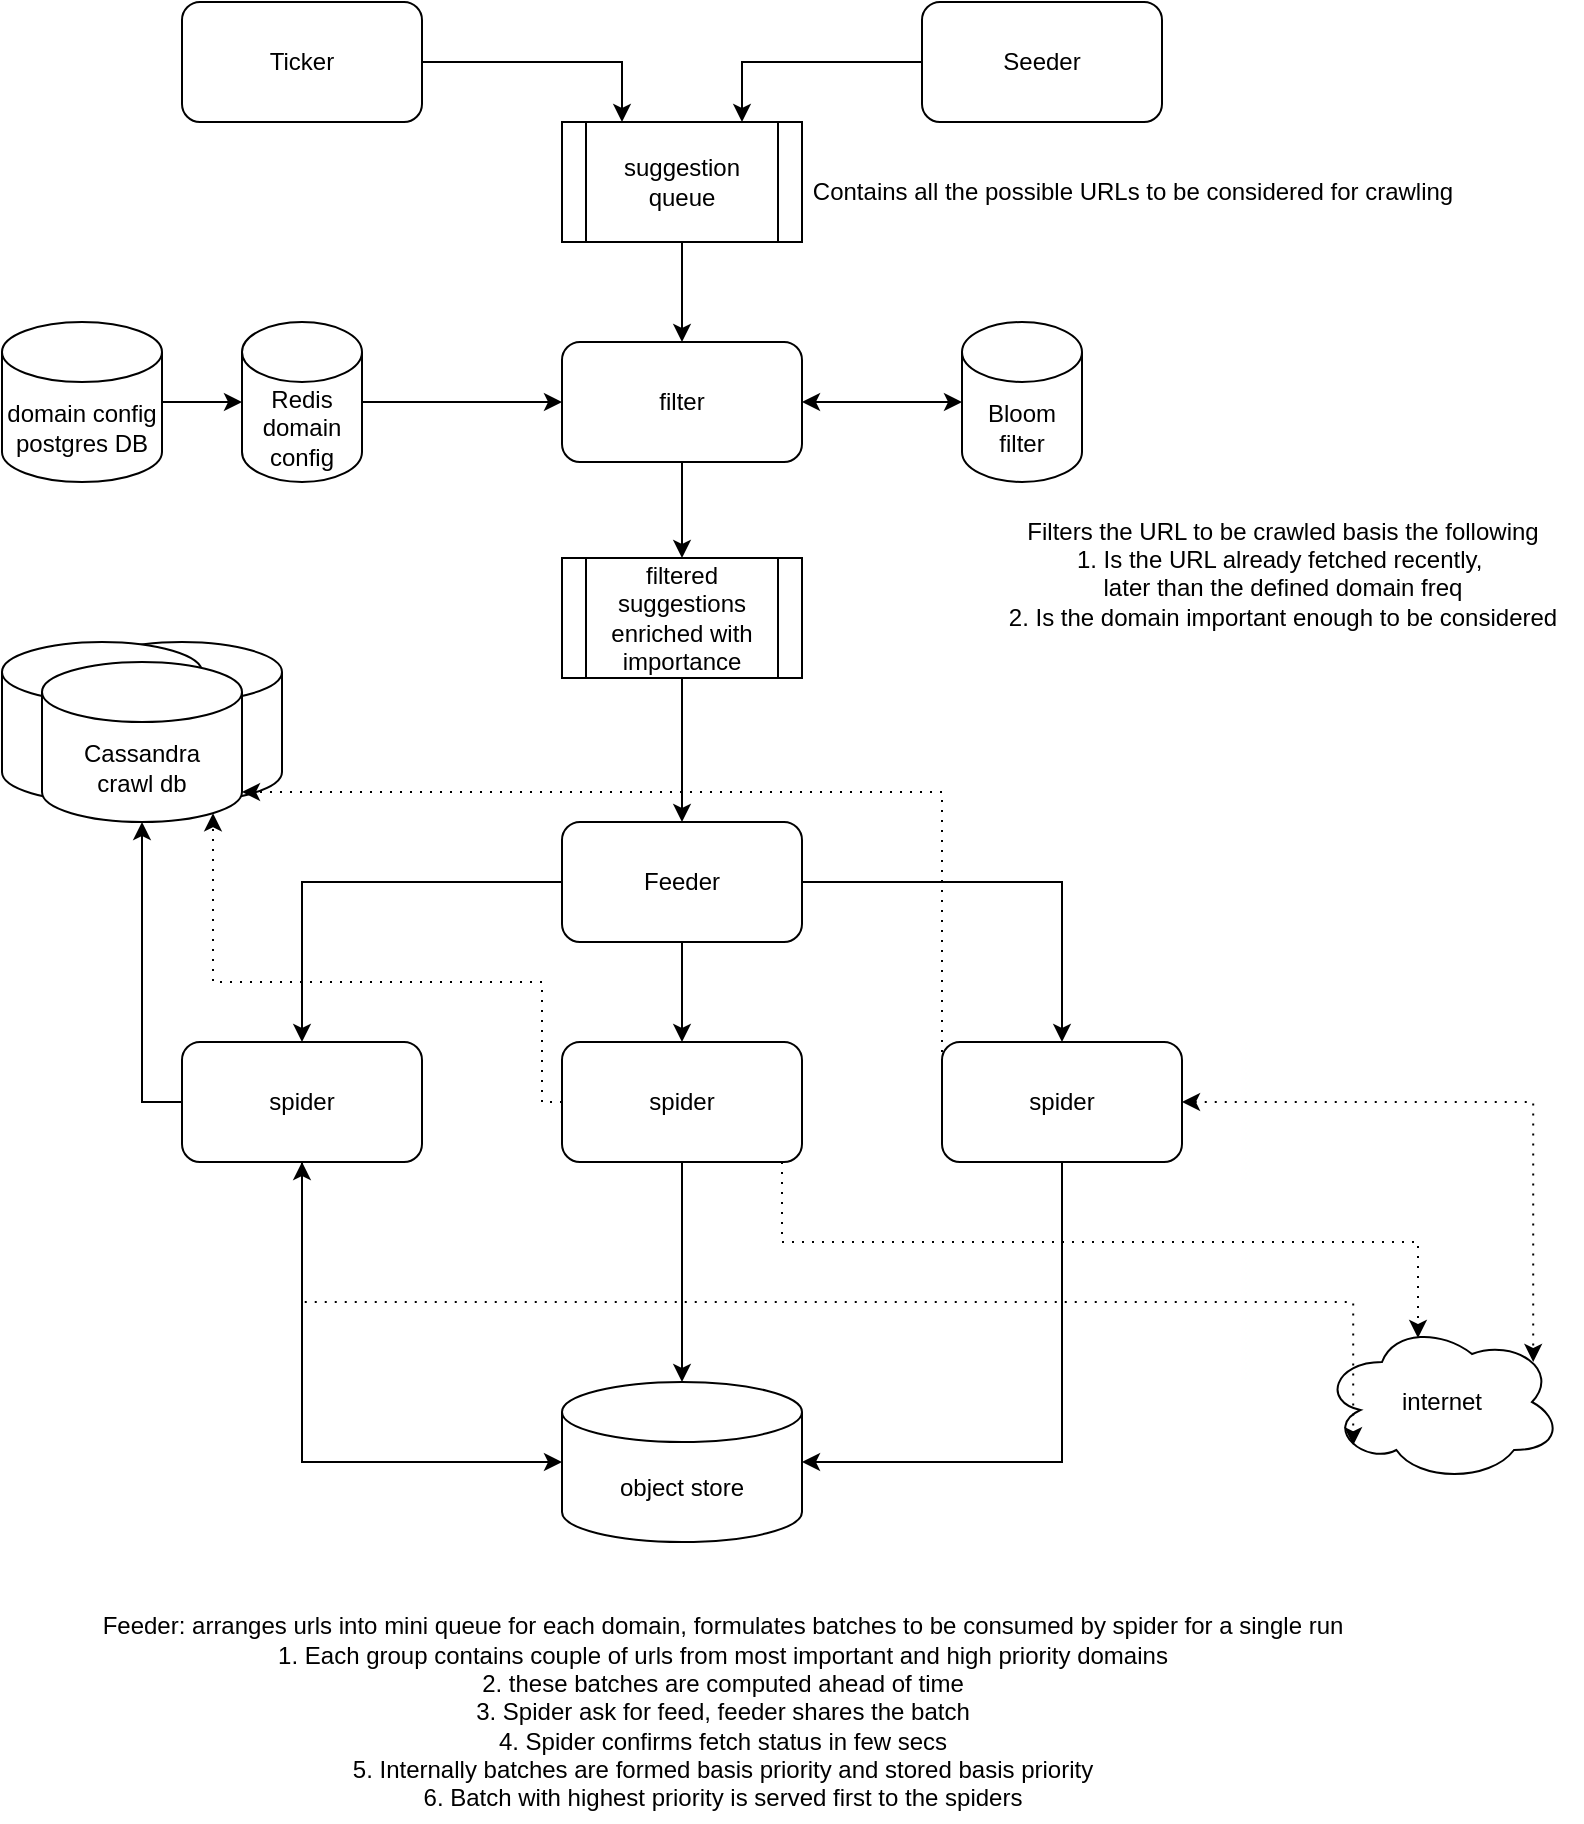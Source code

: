 <mxfile version="28.0.7">
  <diagram name="Page-1" id="IBkn1AV6_XAYANT_Cgsg">
    <mxGraphModel dx="2011" dy="1200" grid="1" gridSize="10" guides="1" tooltips="1" connect="1" arrows="1" fold="1" page="1" pageScale="1" pageWidth="850" pageHeight="1100" math="0" shadow="0">
      <root>
        <mxCell id="0" />
        <mxCell id="1" parent="0" />
        <mxCell id="8SPGi70ulsvHAO8gFz2J-13" value="" style="shape=cylinder3;whiteSpace=wrap;html=1;boundedLbl=1;backgroundOutline=1;size=15;" vertex="1" parent="1">
          <mxGeometry x="70" y="340" width="100" height="80" as="geometry" />
        </mxCell>
        <mxCell id="8SPGi70ulsvHAO8gFz2J-12" value="" style="shape=cylinder3;whiteSpace=wrap;html=1;boundedLbl=1;backgroundOutline=1;size=15;" vertex="1" parent="1">
          <mxGeometry x="30" y="340" width="100" height="80" as="geometry" />
        </mxCell>
        <mxCell id="8SPGi70ulsvHAO8gFz2J-20" style="edgeStyle=orthogonalEdgeStyle;rounded=0;orthogonalLoop=1;jettySize=auto;html=1;exitX=0.5;exitY=1;exitDx=0;exitDy=0;" edge="1" parent="1" source="8SPGi70ulsvHAO8gFz2J-1" target="8SPGi70ulsvHAO8gFz2J-3">
          <mxGeometry relative="1" as="geometry" />
        </mxCell>
        <mxCell id="8SPGi70ulsvHAO8gFz2J-1" value="suggestion queue" style="shape=process;whiteSpace=wrap;html=1;backgroundOutline=1;" vertex="1" parent="1">
          <mxGeometry x="310" y="80" width="120" height="60" as="geometry" />
        </mxCell>
        <mxCell id="8SPGi70ulsvHAO8gFz2J-2" value="domain config&lt;br&gt;postgres DB" style="shape=cylinder3;whiteSpace=wrap;html=1;boundedLbl=1;backgroundOutline=1;size=15;" vertex="1" parent="1">
          <mxGeometry x="30" y="180" width="80" height="80" as="geometry" />
        </mxCell>
        <mxCell id="8SPGi70ulsvHAO8gFz2J-21" style="edgeStyle=orthogonalEdgeStyle;rounded=0;orthogonalLoop=1;jettySize=auto;html=1;exitX=0.5;exitY=1;exitDx=0;exitDy=0;entryX=0.5;entryY=0;entryDx=0;entryDy=0;" edge="1" parent="1" source="8SPGi70ulsvHAO8gFz2J-3" target="8SPGi70ulsvHAO8gFz2J-4">
          <mxGeometry relative="1" as="geometry" />
        </mxCell>
        <mxCell id="8SPGi70ulsvHAO8gFz2J-3" value="filter" style="rounded=1;whiteSpace=wrap;html=1;" vertex="1" parent="1">
          <mxGeometry x="310" y="190" width="120" height="60" as="geometry" />
        </mxCell>
        <mxCell id="8SPGi70ulsvHAO8gFz2J-22" style="edgeStyle=orthogonalEdgeStyle;rounded=0;orthogonalLoop=1;jettySize=auto;html=1;entryX=0.5;entryY=0;entryDx=0;entryDy=0;" edge="1" parent="1" source="8SPGi70ulsvHAO8gFz2J-4" target="8SPGi70ulsvHAO8gFz2J-5">
          <mxGeometry relative="1" as="geometry" />
        </mxCell>
        <mxCell id="8SPGi70ulsvHAO8gFz2J-4" value="filtered suggestions enriched with importance" style="shape=process;whiteSpace=wrap;html=1;backgroundOutline=1;" vertex="1" parent="1">
          <mxGeometry x="310" y="298" width="120" height="60" as="geometry" />
        </mxCell>
        <mxCell id="8SPGi70ulsvHAO8gFz2J-25" style="edgeStyle=orthogonalEdgeStyle;rounded=0;orthogonalLoop=1;jettySize=auto;html=1;entryX=0.5;entryY=0;entryDx=0;entryDy=0;" edge="1" parent="1" source="8SPGi70ulsvHAO8gFz2J-5" target="8SPGi70ulsvHAO8gFz2J-6">
          <mxGeometry relative="1" as="geometry" />
        </mxCell>
        <mxCell id="8SPGi70ulsvHAO8gFz2J-26" style="edgeStyle=orthogonalEdgeStyle;rounded=0;orthogonalLoop=1;jettySize=auto;html=1;entryX=0.5;entryY=0;entryDx=0;entryDy=0;" edge="1" parent="1" source="8SPGi70ulsvHAO8gFz2J-5" target="8SPGi70ulsvHAO8gFz2J-24">
          <mxGeometry relative="1" as="geometry">
            <Array as="points">
              <mxPoint x="560" y="460" />
              <mxPoint x="560" y="540" />
            </Array>
          </mxGeometry>
        </mxCell>
        <mxCell id="8SPGi70ulsvHAO8gFz2J-27" style="edgeStyle=orthogonalEdgeStyle;rounded=0;orthogonalLoop=1;jettySize=auto;html=1;entryX=0.5;entryY=0;entryDx=0;entryDy=0;" edge="1" parent="1" source="8SPGi70ulsvHAO8gFz2J-5" target="8SPGi70ulsvHAO8gFz2J-7">
          <mxGeometry relative="1" as="geometry" />
        </mxCell>
        <mxCell id="8SPGi70ulsvHAO8gFz2J-5" value="Feeder" style="rounded=1;whiteSpace=wrap;html=1;" vertex="1" parent="1">
          <mxGeometry x="310" y="430" width="120" height="60" as="geometry" />
        </mxCell>
        <mxCell id="8SPGi70ulsvHAO8gFz2J-6" value="spider" style="rounded=1;whiteSpace=wrap;html=1;" vertex="1" parent="1">
          <mxGeometry x="310" y="540" width="120" height="60" as="geometry" />
        </mxCell>
        <mxCell id="8SPGi70ulsvHAO8gFz2J-7" value="spider" style="rounded=1;whiteSpace=wrap;html=1;" vertex="1" parent="1">
          <mxGeometry x="120" y="540" width="120" height="60" as="geometry" />
        </mxCell>
        <mxCell id="8SPGi70ulsvHAO8gFz2J-10" value="object store" style="shape=cylinder3;whiteSpace=wrap;html=1;boundedLbl=1;backgroundOutline=1;size=15;" vertex="1" parent="1">
          <mxGeometry x="310" y="710" width="120" height="80" as="geometry" />
        </mxCell>
        <mxCell id="8SPGi70ulsvHAO8gFz2J-11" value="&lt;div&gt;Cassandra&lt;/div&gt;&lt;div&gt;crawl db&lt;/div&gt;" style="shape=cylinder3;whiteSpace=wrap;html=1;boundedLbl=1;backgroundOutline=1;size=15;" vertex="1" parent="1">
          <mxGeometry x="50" y="350" width="100" height="80" as="geometry" />
        </mxCell>
        <mxCell id="8SPGi70ulsvHAO8gFz2J-17" style="edgeStyle=orthogonalEdgeStyle;rounded=0;orthogonalLoop=1;jettySize=auto;html=1;entryX=0;entryY=0.5;entryDx=0;entryDy=0;" edge="1" parent="1" source="8SPGi70ulsvHAO8gFz2J-14" target="8SPGi70ulsvHAO8gFz2J-3">
          <mxGeometry relative="1" as="geometry" />
        </mxCell>
        <mxCell id="8SPGi70ulsvHAO8gFz2J-14" value="Redis&lt;div&gt;domain config&lt;/div&gt;" style="shape=cylinder3;whiteSpace=wrap;html=1;boundedLbl=1;backgroundOutline=1;size=15;" vertex="1" parent="1">
          <mxGeometry x="150" y="180" width="60" height="80" as="geometry" />
        </mxCell>
        <mxCell id="8SPGi70ulsvHAO8gFz2J-18" style="edgeStyle=orthogonalEdgeStyle;rounded=0;orthogonalLoop=1;jettySize=auto;html=1;exitX=0;exitY=0.5;exitDx=0;exitDy=0;entryX=0.75;entryY=0;entryDx=0;entryDy=0;" edge="1" parent="1" source="8SPGi70ulsvHAO8gFz2J-15" target="8SPGi70ulsvHAO8gFz2J-1">
          <mxGeometry relative="1" as="geometry" />
        </mxCell>
        <mxCell id="8SPGi70ulsvHAO8gFz2J-15" value="Seeder" style="rounded=1;whiteSpace=wrap;html=1;" vertex="1" parent="1">
          <mxGeometry x="490" y="20" width="120" height="60" as="geometry" />
        </mxCell>
        <mxCell id="8SPGi70ulsvHAO8gFz2J-19" style="edgeStyle=orthogonalEdgeStyle;rounded=0;orthogonalLoop=1;jettySize=auto;html=1;exitX=1;exitY=0.5;exitDx=0;exitDy=0;entryX=0.25;entryY=0;entryDx=0;entryDy=0;" edge="1" parent="1" source="8SPGi70ulsvHAO8gFz2J-16" target="8SPGi70ulsvHAO8gFz2J-1">
          <mxGeometry relative="1" as="geometry" />
        </mxCell>
        <mxCell id="8SPGi70ulsvHAO8gFz2J-16" value="Ticker" style="rounded=1;whiteSpace=wrap;html=1;" vertex="1" parent="1">
          <mxGeometry x="120" y="20" width="120" height="60" as="geometry" />
        </mxCell>
        <mxCell id="8SPGi70ulsvHAO8gFz2J-32" style="edgeStyle=orthogonalEdgeStyle;rounded=0;orthogonalLoop=1;jettySize=auto;html=1;startArrow=classic;startFill=1;dashed=1;dashPattern=1 4;entryX=0.88;entryY=0.25;entryDx=0;entryDy=0;entryPerimeter=0;" edge="1" parent="1" source="8SPGi70ulsvHAO8gFz2J-24" target="8SPGi70ulsvHAO8gFz2J-31">
          <mxGeometry relative="1" as="geometry" />
        </mxCell>
        <mxCell id="8SPGi70ulsvHAO8gFz2J-24" value="spider" style="rounded=1;whiteSpace=wrap;html=1;" vertex="1" parent="1">
          <mxGeometry x="500" y="540" width="120" height="60" as="geometry" />
        </mxCell>
        <mxCell id="8SPGi70ulsvHAO8gFz2J-28" style="edgeStyle=orthogonalEdgeStyle;rounded=0;orthogonalLoop=1;jettySize=auto;html=1;entryX=0;entryY=0.5;entryDx=0;entryDy=0;entryPerimeter=0;" edge="1" parent="1" source="8SPGi70ulsvHAO8gFz2J-7" target="8SPGi70ulsvHAO8gFz2J-10">
          <mxGeometry relative="1" as="geometry">
            <Array as="points">
              <mxPoint x="180" y="750" />
            </Array>
          </mxGeometry>
        </mxCell>
        <mxCell id="8SPGi70ulsvHAO8gFz2J-29" style="edgeStyle=orthogonalEdgeStyle;rounded=0;orthogonalLoop=1;jettySize=auto;html=1;entryX=1;entryY=0.5;entryDx=0;entryDy=0;entryPerimeter=0;" edge="1" parent="1" source="8SPGi70ulsvHAO8gFz2J-24" target="8SPGi70ulsvHAO8gFz2J-10">
          <mxGeometry relative="1" as="geometry">
            <Array as="points">
              <mxPoint x="560" y="750" />
            </Array>
          </mxGeometry>
        </mxCell>
        <mxCell id="8SPGi70ulsvHAO8gFz2J-30" style="edgeStyle=orthogonalEdgeStyle;rounded=0;orthogonalLoop=1;jettySize=auto;html=1;exitX=0.5;exitY=1;exitDx=0;exitDy=0;entryX=0.5;entryY=0;entryDx=0;entryDy=0;entryPerimeter=0;" edge="1" parent="1" source="8SPGi70ulsvHAO8gFz2J-6" target="8SPGi70ulsvHAO8gFz2J-10">
          <mxGeometry relative="1" as="geometry" />
        </mxCell>
        <mxCell id="8SPGi70ulsvHAO8gFz2J-31" value="internet" style="ellipse;shape=cloud;whiteSpace=wrap;html=1;" vertex="1" parent="1">
          <mxGeometry x="690" y="680" width="120" height="80" as="geometry" />
        </mxCell>
        <mxCell id="8SPGi70ulsvHAO8gFz2J-33" style="edgeStyle=orthogonalEdgeStyle;rounded=0;orthogonalLoop=1;jettySize=auto;html=1;entryX=0.4;entryY=0.1;entryDx=0;entryDy=0;entryPerimeter=0;dashed=1;dashPattern=1 4;" edge="1" parent="1" source="8SPGi70ulsvHAO8gFz2J-6" target="8SPGi70ulsvHAO8gFz2J-31">
          <mxGeometry relative="1" as="geometry">
            <Array as="points">
              <mxPoint x="420" y="640" />
              <mxPoint x="738" y="640" />
            </Array>
          </mxGeometry>
        </mxCell>
        <mxCell id="8SPGi70ulsvHAO8gFz2J-34" style="edgeStyle=orthogonalEdgeStyle;rounded=0;orthogonalLoop=1;jettySize=auto;html=1;entryX=0.13;entryY=0.77;entryDx=0;entryDy=0;entryPerimeter=0;startArrow=classic;startFill=1;dashed=1;dashPattern=1 4;" edge="1" parent="1" source="8SPGi70ulsvHAO8gFz2J-7" target="8SPGi70ulsvHAO8gFz2J-31">
          <mxGeometry relative="1" as="geometry">
            <Array as="points">
              <mxPoint x="180" y="670" />
              <mxPoint x="706" y="670" />
            </Array>
          </mxGeometry>
        </mxCell>
        <mxCell id="8SPGi70ulsvHAO8gFz2J-35" style="edgeStyle=orthogonalEdgeStyle;rounded=0;orthogonalLoop=1;jettySize=auto;html=1;entryX=0.5;entryY=1;entryDx=0;entryDy=0;entryPerimeter=0;" edge="1" parent="1" source="8SPGi70ulsvHAO8gFz2J-7" target="8SPGi70ulsvHAO8gFz2J-11">
          <mxGeometry relative="1" as="geometry">
            <Array as="points">
              <mxPoint x="100" y="570" />
            </Array>
          </mxGeometry>
        </mxCell>
        <mxCell id="8SPGi70ulsvHAO8gFz2J-36" style="edgeStyle=orthogonalEdgeStyle;rounded=0;orthogonalLoop=1;jettySize=auto;html=1;entryX=0.855;entryY=1;entryDx=0;entryDy=-4.35;entryPerimeter=0;dashed=1;dashPattern=1 4;" edge="1" parent="1" source="8SPGi70ulsvHAO8gFz2J-6" target="8SPGi70ulsvHAO8gFz2J-11">
          <mxGeometry relative="1" as="geometry">
            <Array as="points">
              <mxPoint x="300" y="570" />
              <mxPoint x="300" y="510" />
              <mxPoint x="136" y="510" />
            </Array>
          </mxGeometry>
        </mxCell>
        <mxCell id="8SPGi70ulsvHAO8gFz2J-37" style="edgeStyle=orthogonalEdgeStyle;rounded=0;orthogonalLoop=1;jettySize=auto;html=1;exitX=0;exitY=0.5;exitDx=0;exitDy=0;entryX=1;entryY=1;entryDx=0;entryDy=-15;entryPerimeter=0;dashed=1;dashPattern=1 4;" edge="1" parent="1" source="8SPGi70ulsvHAO8gFz2J-24" target="8SPGi70ulsvHAO8gFz2J-11">
          <mxGeometry relative="1" as="geometry">
            <Array as="points">
              <mxPoint x="500" y="415" />
            </Array>
          </mxGeometry>
        </mxCell>
        <mxCell id="8SPGi70ulsvHAO8gFz2J-39" style="edgeStyle=orthogonalEdgeStyle;rounded=0;orthogonalLoop=1;jettySize=auto;html=1;startArrow=classic;startFill=1;" edge="1" parent="1" source="8SPGi70ulsvHAO8gFz2J-38" target="8SPGi70ulsvHAO8gFz2J-3">
          <mxGeometry relative="1" as="geometry" />
        </mxCell>
        <mxCell id="8SPGi70ulsvHAO8gFz2J-38" value="Bloom filter" style="shape=cylinder3;whiteSpace=wrap;html=1;boundedLbl=1;backgroundOutline=1;size=15;" vertex="1" parent="1">
          <mxGeometry x="510" y="180" width="60" height="80" as="geometry" />
        </mxCell>
        <mxCell id="8SPGi70ulsvHAO8gFz2J-40" value="Contains all the possible URLs to be considered for crawling" style="text;html=1;align=center;verticalAlign=middle;resizable=0;points=[];autosize=1;strokeColor=none;fillColor=none;" vertex="1" parent="1">
          <mxGeometry x="425" y="100" width="340" height="30" as="geometry" />
        </mxCell>
        <mxCell id="8SPGi70ulsvHAO8gFz2J-41" value="&lt;div&gt;Filters the URL to be crawled basis the following&lt;/div&gt;&lt;div&gt;1. Is the URL already fetched recently,&amp;nbsp;&lt;/div&gt;&lt;div&gt;later than the defined domain freq&lt;/div&gt;&lt;div&gt;2. Is the domain important enough to be considered&lt;/div&gt;&lt;div&gt;&lt;br&gt;&lt;/div&gt;" style="text;html=1;align=center;verticalAlign=middle;resizable=0;points=[];autosize=1;strokeColor=none;fillColor=none;" vertex="1" parent="1">
          <mxGeometry x="520" y="268" width="300" height="90" as="geometry" />
        </mxCell>
        <mxCell id="8SPGi70ulsvHAO8gFz2J-42" value="&lt;div&gt;Feeder: arranges urls into mini queue for each domain, formulates batches to be consumed by spider for a single run&lt;/div&gt;&lt;div&gt;1. Each group contains couple of urls from most important and high priority domains&lt;/div&gt;&lt;div&gt;2. these batches are computed ahead of time&lt;/div&gt;&lt;div&gt;3. Spider ask for feed, feeder shares the batch&lt;/div&gt;&lt;div&gt;4. Spider confirms fetch status in few secs&lt;/div&gt;&lt;div&gt;5. Internally batches are formed basis priority and stored basis priority&lt;/div&gt;&lt;div&gt;6. Batch with highest priority is served first to the spiders&lt;/div&gt;" style="text;html=1;align=center;verticalAlign=middle;resizable=0;points=[];autosize=1;strokeColor=none;fillColor=none;" vertex="1" parent="1">
          <mxGeometry x="70" y="820" width="640" height="110" as="geometry" />
        </mxCell>
        <mxCell id="8SPGi70ulsvHAO8gFz2J-43" style="edgeStyle=orthogonalEdgeStyle;rounded=0;orthogonalLoop=1;jettySize=auto;html=1;exitX=1;exitY=0.5;exitDx=0;exitDy=0;exitPerimeter=0;entryX=0;entryY=0.5;entryDx=0;entryDy=0;entryPerimeter=0;" edge="1" parent="1" source="8SPGi70ulsvHAO8gFz2J-2" target="8SPGi70ulsvHAO8gFz2J-14">
          <mxGeometry relative="1" as="geometry" />
        </mxCell>
      </root>
    </mxGraphModel>
  </diagram>
</mxfile>
